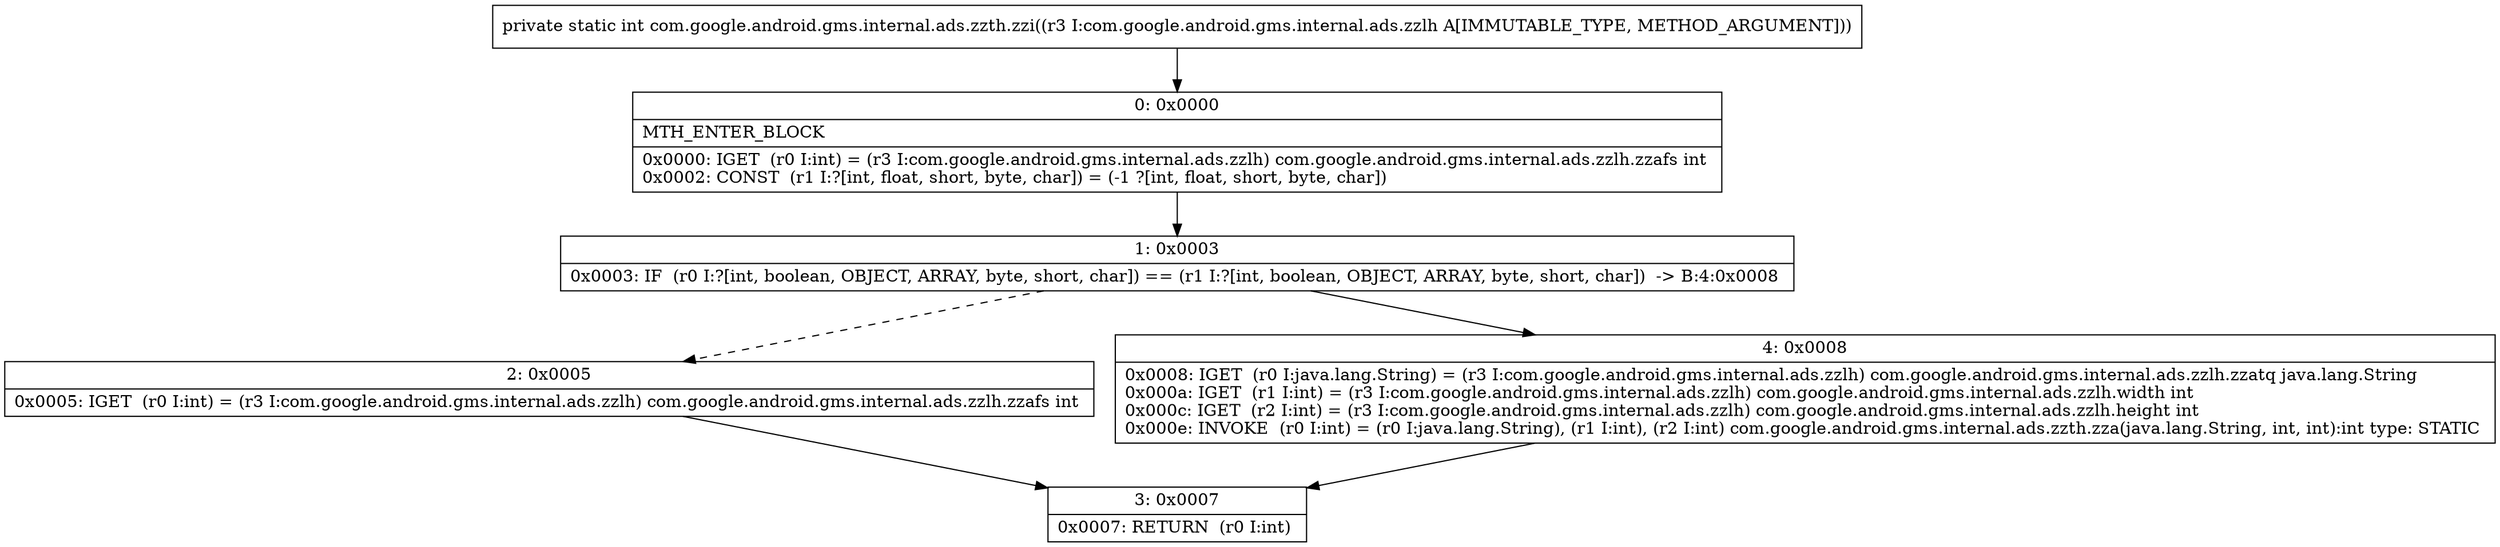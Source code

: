 digraph "CFG forcom.google.android.gms.internal.ads.zzth.zzi(Lcom\/google\/android\/gms\/internal\/ads\/zzlh;)I" {
Node_0 [shape=record,label="{0\:\ 0x0000|MTH_ENTER_BLOCK\l|0x0000: IGET  (r0 I:int) = (r3 I:com.google.android.gms.internal.ads.zzlh) com.google.android.gms.internal.ads.zzlh.zzafs int \l0x0002: CONST  (r1 I:?[int, float, short, byte, char]) = (\-1 ?[int, float, short, byte, char]) \l}"];
Node_1 [shape=record,label="{1\:\ 0x0003|0x0003: IF  (r0 I:?[int, boolean, OBJECT, ARRAY, byte, short, char]) == (r1 I:?[int, boolean, OBJECT, ARRAY, byte, short, char])  \-\> B:4:0x0008 \l}"];
Node_2 [shape=record,label="{2\:\ 0x0005|0x0005: IGET  (r0 I:int) = (r3 I:com.google.android.gms.internal.ads.zzlh) com.google.android.gms.internal.ads.zzlh.zzafs int \l}"];
Node_3 [shape=record,label="{3\:\ 0x0007|0x0007: RETURN  (r0 I:int) \l}"];
Node_4 [shape=record,label="{4\:\ 0x0008|0x0008: IGET  (r0 I:java.lang.String) = (r3 I:com.google.android.gms.internal.ads.zzlh) com.google.android.gms.internal.ads.zzlh.zzatq java.lang.String \l0x000a: IGET  (r1 I:int) = (r3 I:com.google.android.gms.internal.ads.zzlh) com.google.android.gms.internal.ads.zzlh.width int \l0x000c: IGET  (r2 I:int) = (r3 I:com.google.android.gms.internal.ads.zzlh) com.google.android.gms.internal.ads.zzlh.height int \l0x000e: INVOKE  (r0 I:int) = (r0 I:java.lang.String), (r1 I:int), (r2 I:int) com.google.android.gms.internal.ads.zzth.zza(java.lang.String, int, int):int type: STATIC \l}"];
MethodNode[shape=record,label="{private static int com.google.android.gms.internal.ads.zzth.zzi((r3 I:com.google.android.gms.internal.ads.zzlh A[IMMUTABLE_TYPE, METHOD_ARGUMENT])) }"];
MethodNode -> Node_0;
Node_0 -> Node_1;
Node_1 -> Node_2[style=dashed];
Node_1 -> Node_4;
Node_2 -> Node_3;
Node_4 -> Node_3;
}

